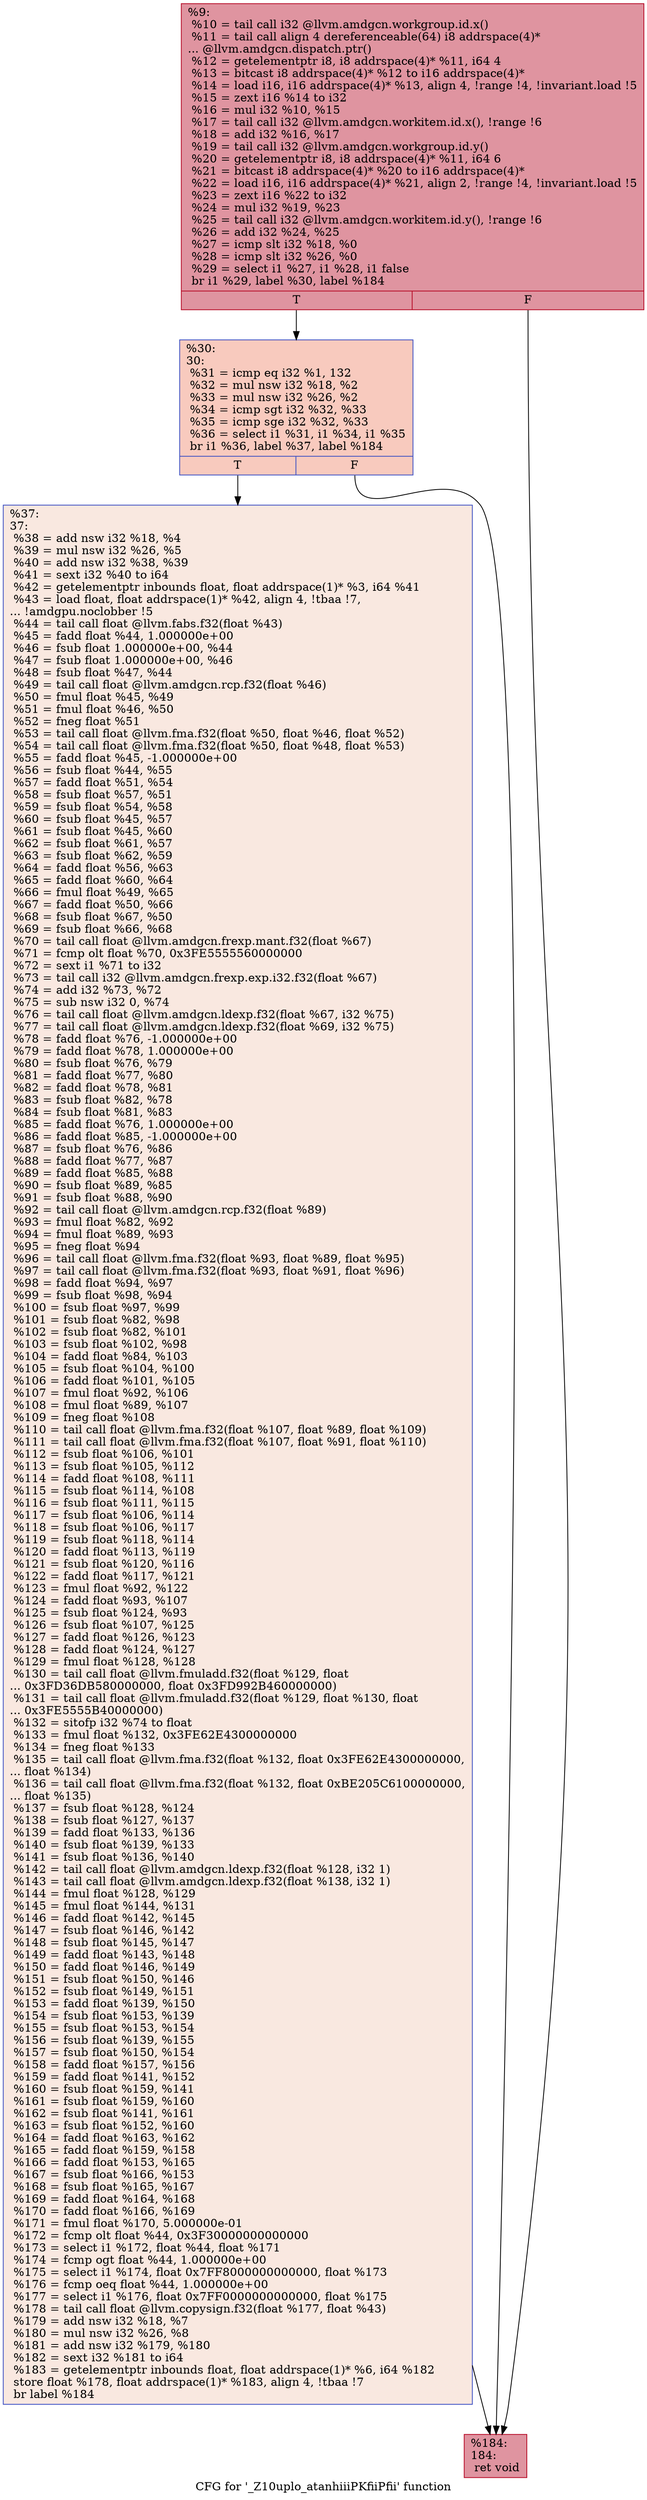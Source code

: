 digraph "CFG for '_Z10uplo_atanhiiiPKfiiPfii' function" {
	label="CFG for '_Z10uplo_atanhiiiPKfiiPfii' function";

	Node0x48a6360 [shape=record,color="#b70d28ff", style=filled, fillcolor="#b70d2870",label="{%9:\l  %10 = tail call i32 @llvm.amdgcn.workgroup.id.x()\l  %11 = tail call align 4 dereferenceable(64) i8 addrspace(4)*\l... @llvm.amdgcn.dispatch.ptr()\l  %12 = getelementptr i8, i8 addrspace(4)* %11, i64 4\l  %13 = bitcast i8 addrspace(4)* %12 to i16 addrspace(4)*\l  %14 = load i16, i16 addrspace(4)* %13, align 4, !range !4, !invariant.load !5\l  %15 = zext i16 %14 to i32\l  %16 = mul i32 %10, %15\l  %17 = tail call i32 @llvm.amdgcn.workitem.id.x(), !range !6\l  %18 = add i32 %16, %17\l  %19 = tail call i32 @llvm.amdgcn.workgroup.id.y()\l  %20 = getelementptr i8, i8 addrspace(4)* %11, i64 6\l  %21 = bitcast i8 addrspace(4)* %20 to i16 addrspace(4)*\l  %22 = load i16, i16 addrspace(4)* %21, align 2, !range !4, !invariant.load !5\l  %23 = zext i16 %22 to i32\l  %24 = mul i32 %19, %23\l  %25 = tail call i32 @llvm.amdgcn.workitem.id.y(), !range !6\l  %26 = add i32 %24, %25\l  %27 = icmp slt i32 %18, %0\l  %28 = icmp slt i32 %26, %0\l  %29 = select i1 %27, i1 %28, i1 false\l  br i1 %29, label %30, label %184\l|{<s0>T|<s1>F}}"];
	Node0x48a6360:s0 -> Node0x48aa920;
	Node0x48a6360:s1 -> Node0x48aa9b0;
	Node0x48aa920 [shape=record,color="#3d50c3ff", style=filled, fillcolor="#ef886b70",label="{%30:\l30:                                               \l  %31 = icmp eq i32 %1, 132\l  %32 = mul nsw i32 %18, %2\l  %33 = mul nsw i32 %26, %2\l  %34 = icmp sgt i32 %32, %33\l  %35 = icmp sge i32 %32, %33\l  %36 = select i1 %31, i1 %34, i1 %35\l  br i1 %36, label %37, label %184\l|{<s0>T|<s1>F}}"];
	Node0x48aa920:s0 -> Node0x48a89a0;
	Node0x48aa920:s1 -> Node0x48aa9b0;
	Node0x48a89a0 [shape=record,color="#3d50c3ff", style=filled, fillcolor="#f1ccb870",label="{%37:\l37:                                               \l  %38 = add nsw i32 %18, %4\l  %39 = mul nsw i32 %26, %5\l  %40 = add nsw i32 %38, %39\l  %41 = sext i32 %40 to i64\l  %42 = getelementptr inbounds float, float addrspace(1)* %3, i64 %41\l  %43 = load float, float addrspace(1)* %42, align 4, !tbaa !7,\l... !amdgpu.noclobber !5\l  %44 = tail call float @llvm.fabs.f32(float %43)\l  %45 = fadd float %44, 1.000000e+00\l  %46 = fsub float 1.000000e+00, %44\l  %47 = fsub float 1.000000e+00, %46\l  %48 = fsub float %47, %44\l  %49 = tail call float @llvm.amdgcn.rcp.f32(float %46)\l  %50 = fmul float %45, %49\l  %51 = fmul float %46, %50\l  %52 = fneg float %51\l  %53 = tail call float @llvm.fma.f32(float %50, float %46, float %52)\l  %54 = tail call float @llvm.fma.f32(float %50, float %48, float %53)\l  %55 = fadd float %45, -1.000000e+00\l  %56 = fsub float %44, %55\l  %57 = fadd float %51, %54\l  %58 = fsub float %57, %51\l  %59 = fsub float %54, %58\l  %60 = fsub float %45, %57\l  %61 = fsub float %45, %60\l  %62 = fsub float %61, %57\l  %63 = fsub float %62, %59\l  %64 = fadd float %56, %63\l  %65 = fadd float %60, %64\l  %66 = fmul float %49, %65\l  %67 = fadd float %50, %66\l  %68 = fsub float %67, %50\l  %69 = fsub float %66, %68\l  %70 = tail call float @llvm.amdgcn.frexp.mant.f32(float %67)\l  %71 = fcmp olt float %70, 0x3FE5555560000000\l  %72 = sext i1 %71 to i32\l  %73 = tail call i32 @llvm.amdgcn.frexp.exp.i32.f32(float %67)\l  %74 = add i32 %73, %72\l  %75 = sub nsw i32 0, %74\l  %76 = tail call float @llvm.amdgcn.ldexp.f32(float %67, i32 %75)\l  %77 = tail call float @llvm.amdgcn.ldexp.f32(float %69, i32 %75)\l  %78 = fadd float %76, -1.000000e+00\l  %79 = fadd float %78, 1.000000e+00\l  %80 = fsub float %76, %79\l  %81 = fadd float %77, %80\l  %82 = fadd float %78, %81\l  %83 = fsub float %82, %78\l  %84 = fsub float %81, %83\l  %85 = fadd float %76, 1.000000e+00\l  %86 = fadd float %85, -1.000000e+00\l  %87 = fsub float %76, %86\l  %88 = fadd float %77, %87\l  %89 = fadd float %85, %88\l  %90 = fsub float %89, %85\l  %91 = fsub float %88, %90\l  %92 = tail call float @llvm.amdgcn.rcp.f32(float %89)\l  %93 = fmul float %82, %92\l  %94 = fmul float %89, %93\l  %95 = fneg float %94\l  %96 = tail call float @llvm.fma.f32(float %93, float %89, float %95)\l  %97 = tail call float @llvm.fma.f32(float %93, float %91, float %96)\l  %98 = fadd float %94, %97\l  %99 = fsub float %98, %94\l  %100 = fsub float %97, %99\l  %101 = fsub float %82, %98\l  %102 = fsub float %82, %101\l  %103 = fsub float %102, %98\l  %104 = fadd float %84, %103\l  %105 = fsub float %104, %100\l  %106 = fadd float %101, %105\l  %107 = fmul float %92, %106\l  %108 = fmul float %89, %107\l  %109 = fneg float %108\l  %110 = tail call float @llvm.fma.f32(float %107, float %89, float %109)\l  %111 = tail call float @llvm.fma.f32(float %107, float %91, float %110)\l  %112 = fsub float %106, %101\l  %113 = fsub float %105, %112\l  %114 = fadd float %108, %111\l  %115 = fsub float %114, %108\l  %116 = fsub float %111, %115\l  %117 = fsub float %106, %114\l  %118 = fsub float %106, %117\l  %119 = fsub float %118, %114\l  %120 = fadd float %113, %119\l  %121 = fsub float %120, %116\l  %122 = fadd float %117, %121\l  %123 = fmul float %92, %122\l  %124 = fadd float %93, %107\l  %125 = fsub float %124, %93\l  %126 = fsub float %107, %125\l  %127 = fadd float %126, %123\l  %128 = fadd float %124, %127\l  %129 = fmul float %128, %128\l  %130 = tail call float @llvm.fmuladd.f32(float %129, float\l... 0x3FD36DB580000000, float 0x3FD992B460000000)\l  %131 = tail call float @llvm.fmuladd.f32(float %129, float %130, float\l... 0x3FE5555B40000000)\l  %132 = sitofp i32 %74 to float\l  %133 = fmul float %132, 0x3FE62E4300000000\l  %134 = fneg float %133\l  %135 = tail call float @llvm.fma.f32(float %132, float 0x3FE62E4300000000,\l... float %134)\l  %136 = tail call float @llvm.fma.f32(float %132, float 0xBE205C6100000000,\l... float %135)\l  %137 = fsub float %128, %124\l  %138 = fsub float %127, %137\l  %139 = fadd float %133, %136\l  %140 = fsub float %139, %133\l  %141 = fsub float %136, %140\l  %142 = tail call float @llvm.amdgcn.ldexp.f32(float %128, i32 1)\l  %143 = tail call float @llvm.amdgcn.ldexp.f32(float %138, i32 1)\l  %144 = fmul float %128, %129\l  %145 = fmul float %144, %131\l  %146 = fadd float %142, %145\l  %147 = fsub float %146, %142\l  %148 = fsub float %145, %147\l  %149 = fadd float %143, %148\l  %150 = fadd float %146, %149\l  %151 = fsub float %150, %146\l  %152 = fsub float %149, %151\l  %153 = fadd float %139, %150\l  %154 = fsub float %153, %139\l  %155 = fsub float %153, %154\l  %156 = fsub float %139, %155\l  %157 = fsub float %150, %154\l  %158 = fadd float %157, %156\l  %159 = fadd float %141, %152\l  %160 = fsub float %159, %141\l  %161 = fsub float %159, %160\l  %162 = fsub float %141, %161\l  %163 = fsub float %152, %160\l  %164 = fadd float %163, %162\l  %165 = fadd float %159, %158\l  %166 = fadd float %153, %165\l  %167 = fsub float %166, %153\l  %168 = fsub float %165, %167\l  %169 = fadd float %164, %168\l  %170 = fadd float %166, %169\l  %171 = fmul float %170, 5.000000e-01\l  %172 = fcmp olt float %44, 0x3F30000000000000\l  %173 = select i1 %172, float %44, float %171\l  %174 = fcmp ogt float %44, 1.000000e+00\l  %175 = select i1 %174, float 0x7FF8000000000000, float %173\l  %176 = fcmp oeq float %44, 1.000000e+00\l  %177 = select i1 %176, float 0x7FF0000000000000, float %175\l  %178 = tail call float @llvm.copysign.f32(float %177, float %43)\l  %179 = add nsw i32 %18, %7\l  %180 = mul nsw i32 %26, %8\l  %181 = add nsw i32 %179, %180\l  %182 = sext i32 %181 to i64\l  %183 = getelementptr inbounds float, float addrspace(1)* %6, i64 %182\l  store float %178, float addrspace(1)* %183, align 4, !tbaa !7\l  br label %184\l}"];
	Node0x48a89a0 -> Node0x48aa9b0;
	Node0x48aa9b0 [shape=record,color="#b70d28ff", style=filled, fillcolor="#b70d2870",label="{%184:\l184:                                              \l  ret void\l}"];
}
